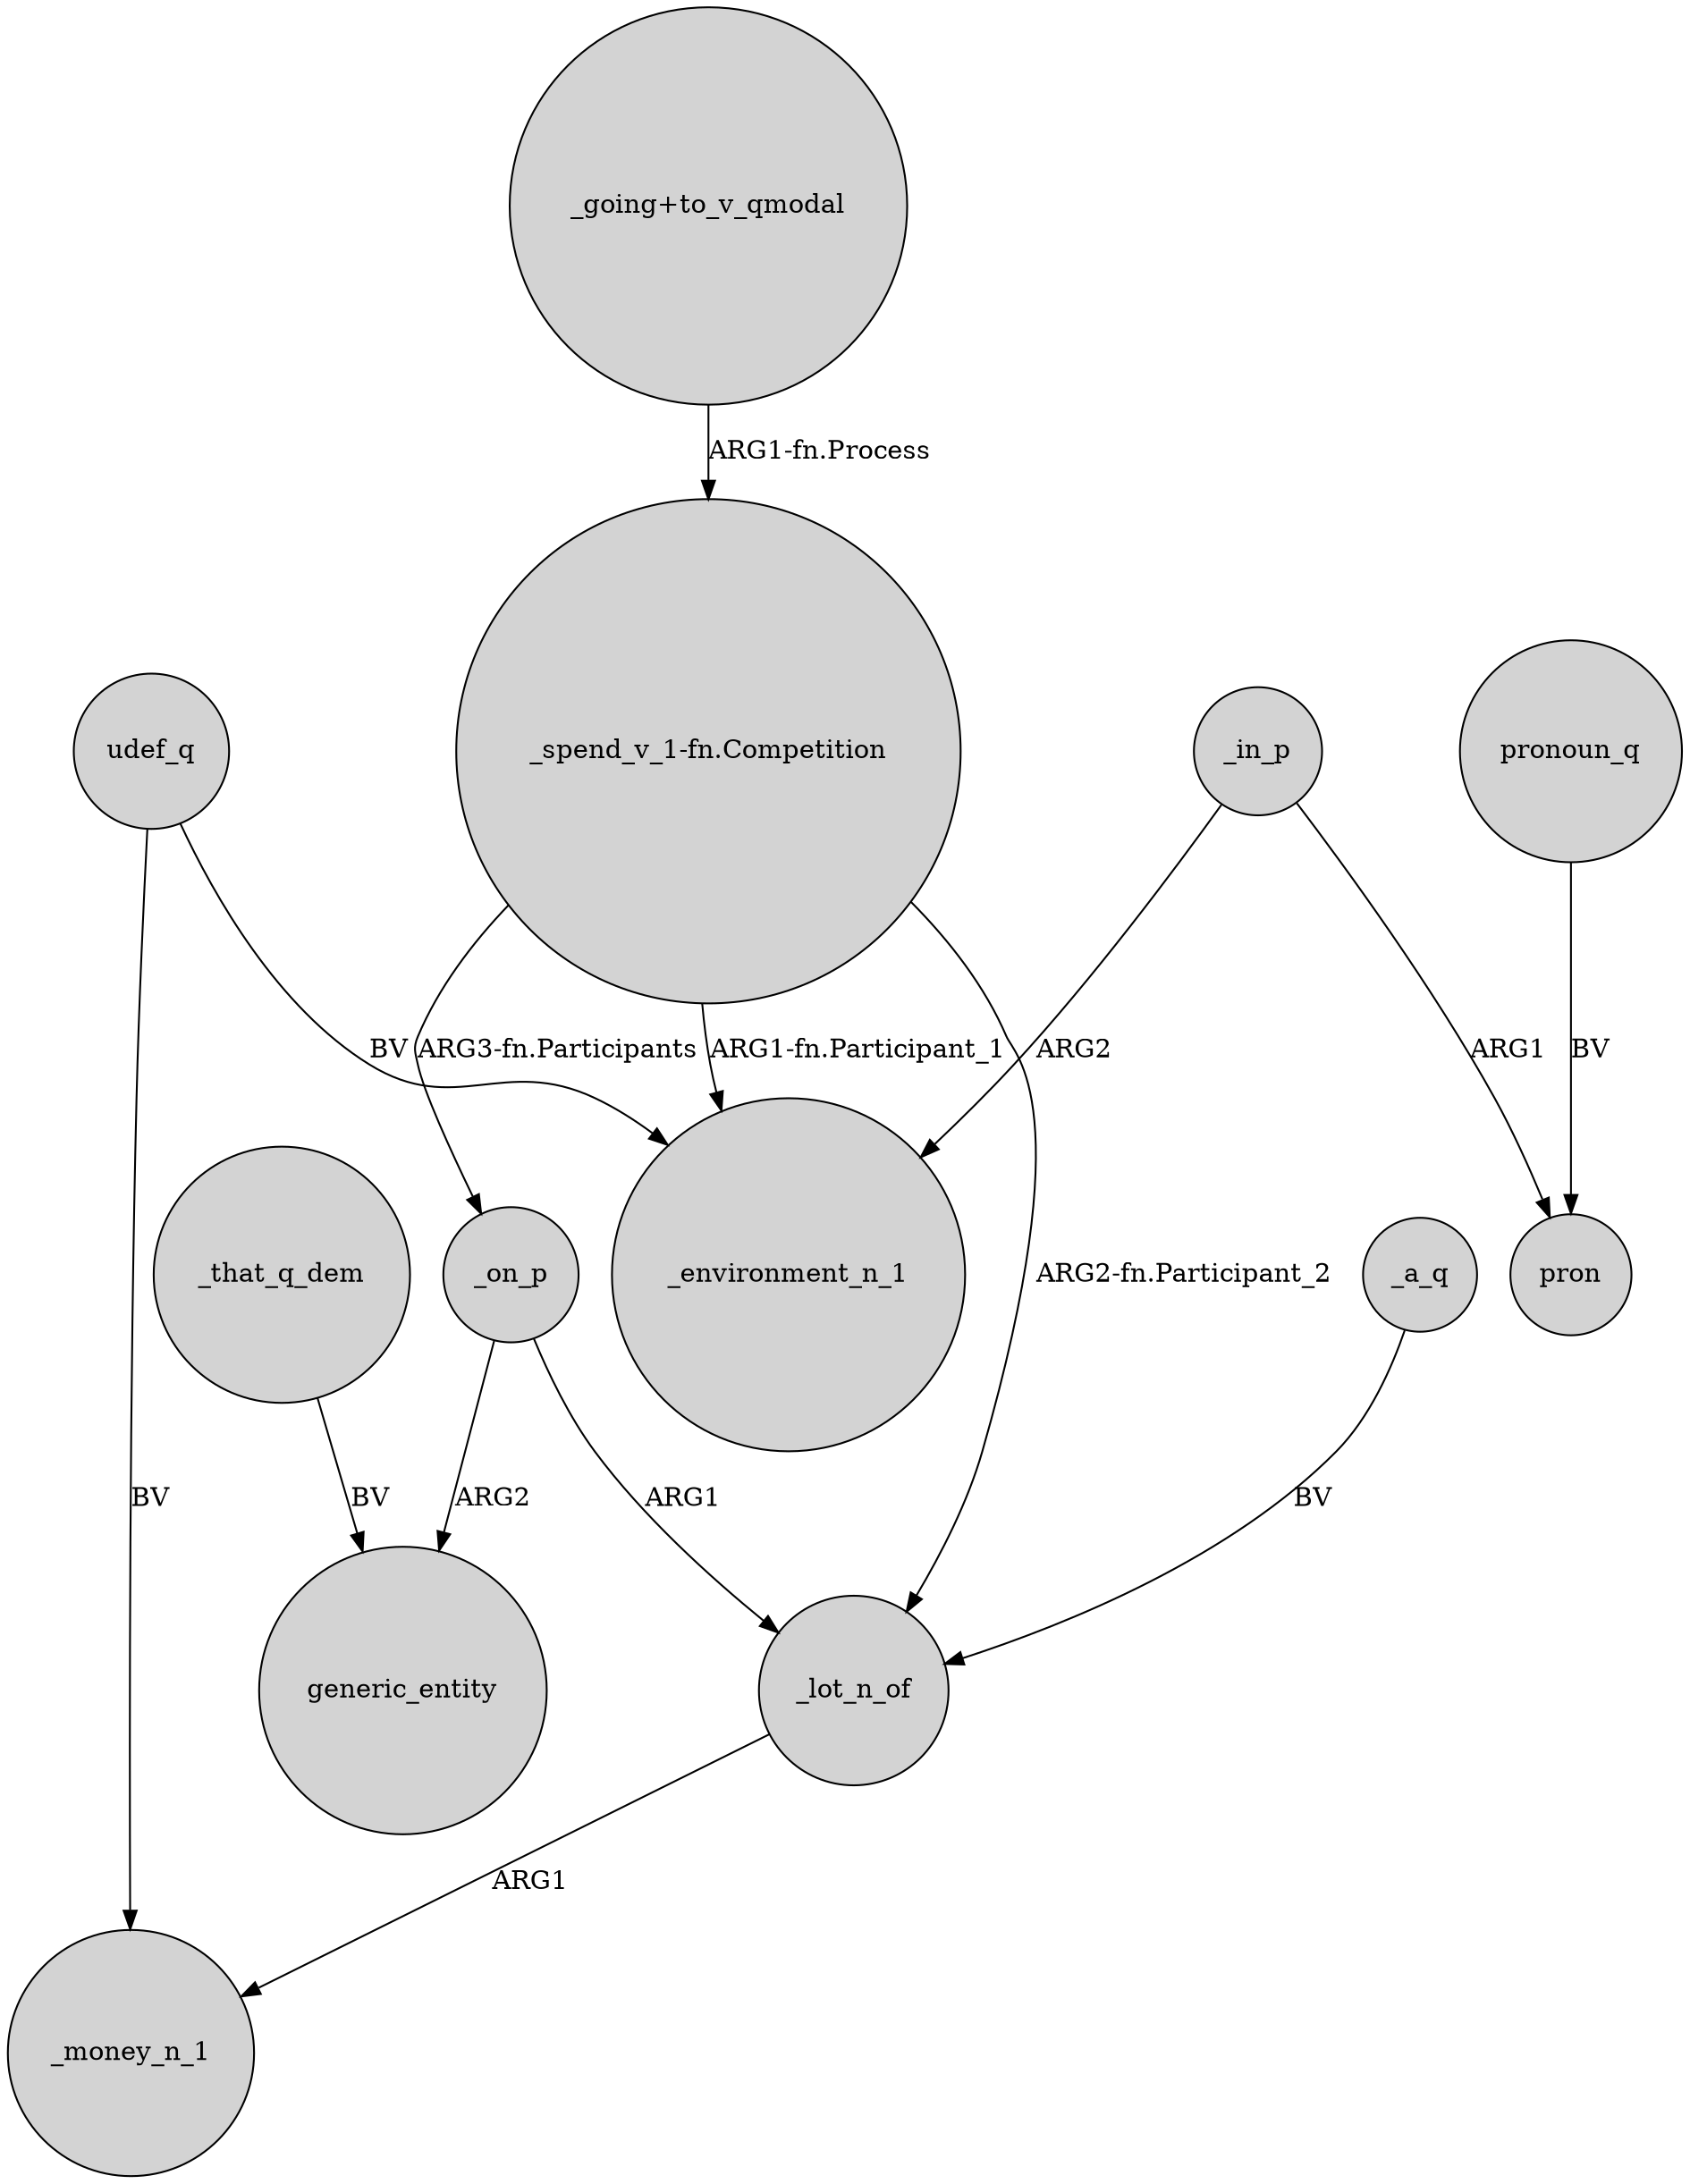 digraph {
	node [shape=circle style=filled]
	udef_q -> _money_n_1 [label=BV]
	_on_p -> generic_entity [label=ARG2]
	"_spend_v_1-fn.Competition" -> _environment_n_1 [label="ARG1-fn.Participant_1"]
	_lot_n_of -> _money_n_1 [label=ARG1]
	"_going+to_v_qmodal" -> "_spend_v_1-fn.Competition" [label="ARG1-fn.Process"]
	_on_p -> _lot_n_of [label=ARG1]
	_that_q_dem -> generic_entity [label=BV]
	"_spend_v_1-fn.Competition" -> _on_p [label="ARG3-fn.Participants"]
	udef_q -> _environment_n_1 [label=BV]
	pronoun_q -> pron [label=BV]
	_in_p -> pron [label=ARG1]
	_in_p -> _environment_n_1 [label=ARG2]
	"_spend_v_1-fn.Competition" -> _lot_n_of [label="ARG2-fn.Participant_2"]
	_a_q -> _lot_n_of [label=BV]
}

